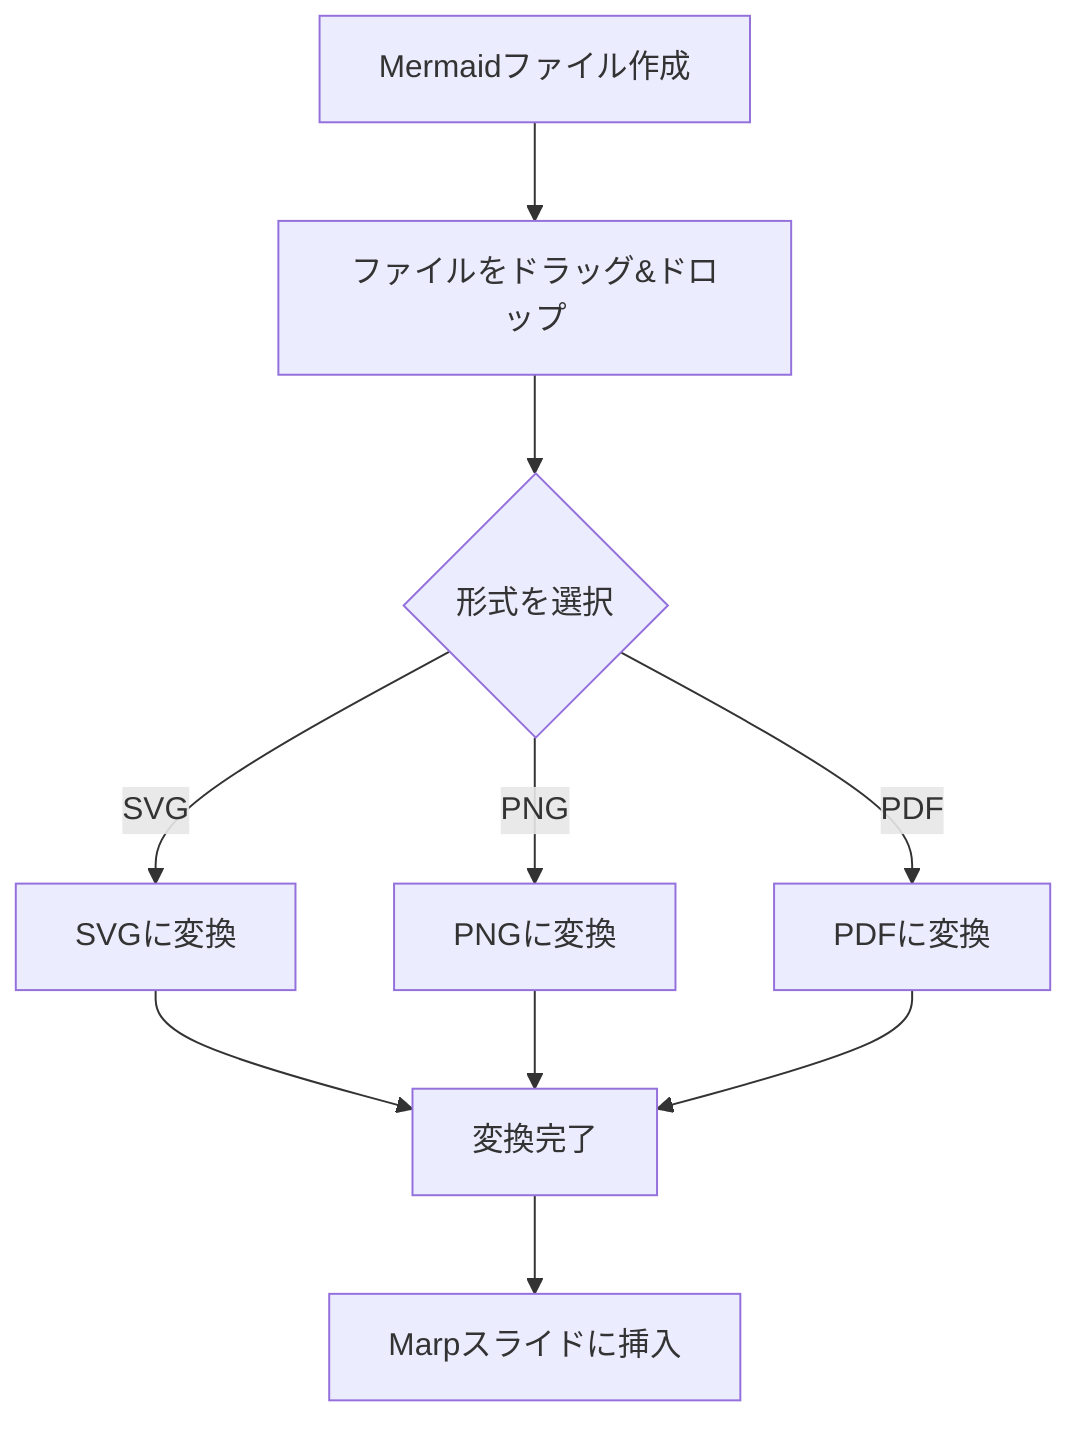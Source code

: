 flowchart TD
    A[Mermaidファイル作成] --> B[ファイルをドラッグ&ドロップ]
    B --> C{形式を選択}
    C -->|SVG| D[SVGに変換]
    C -->|PNG| E[PNGに変換]
    C -->|PDF| F[PDFに変換]
    D --> G[変換完了]
    E --> G
    F --> G
    G --> H[Marpスライドに挿入]